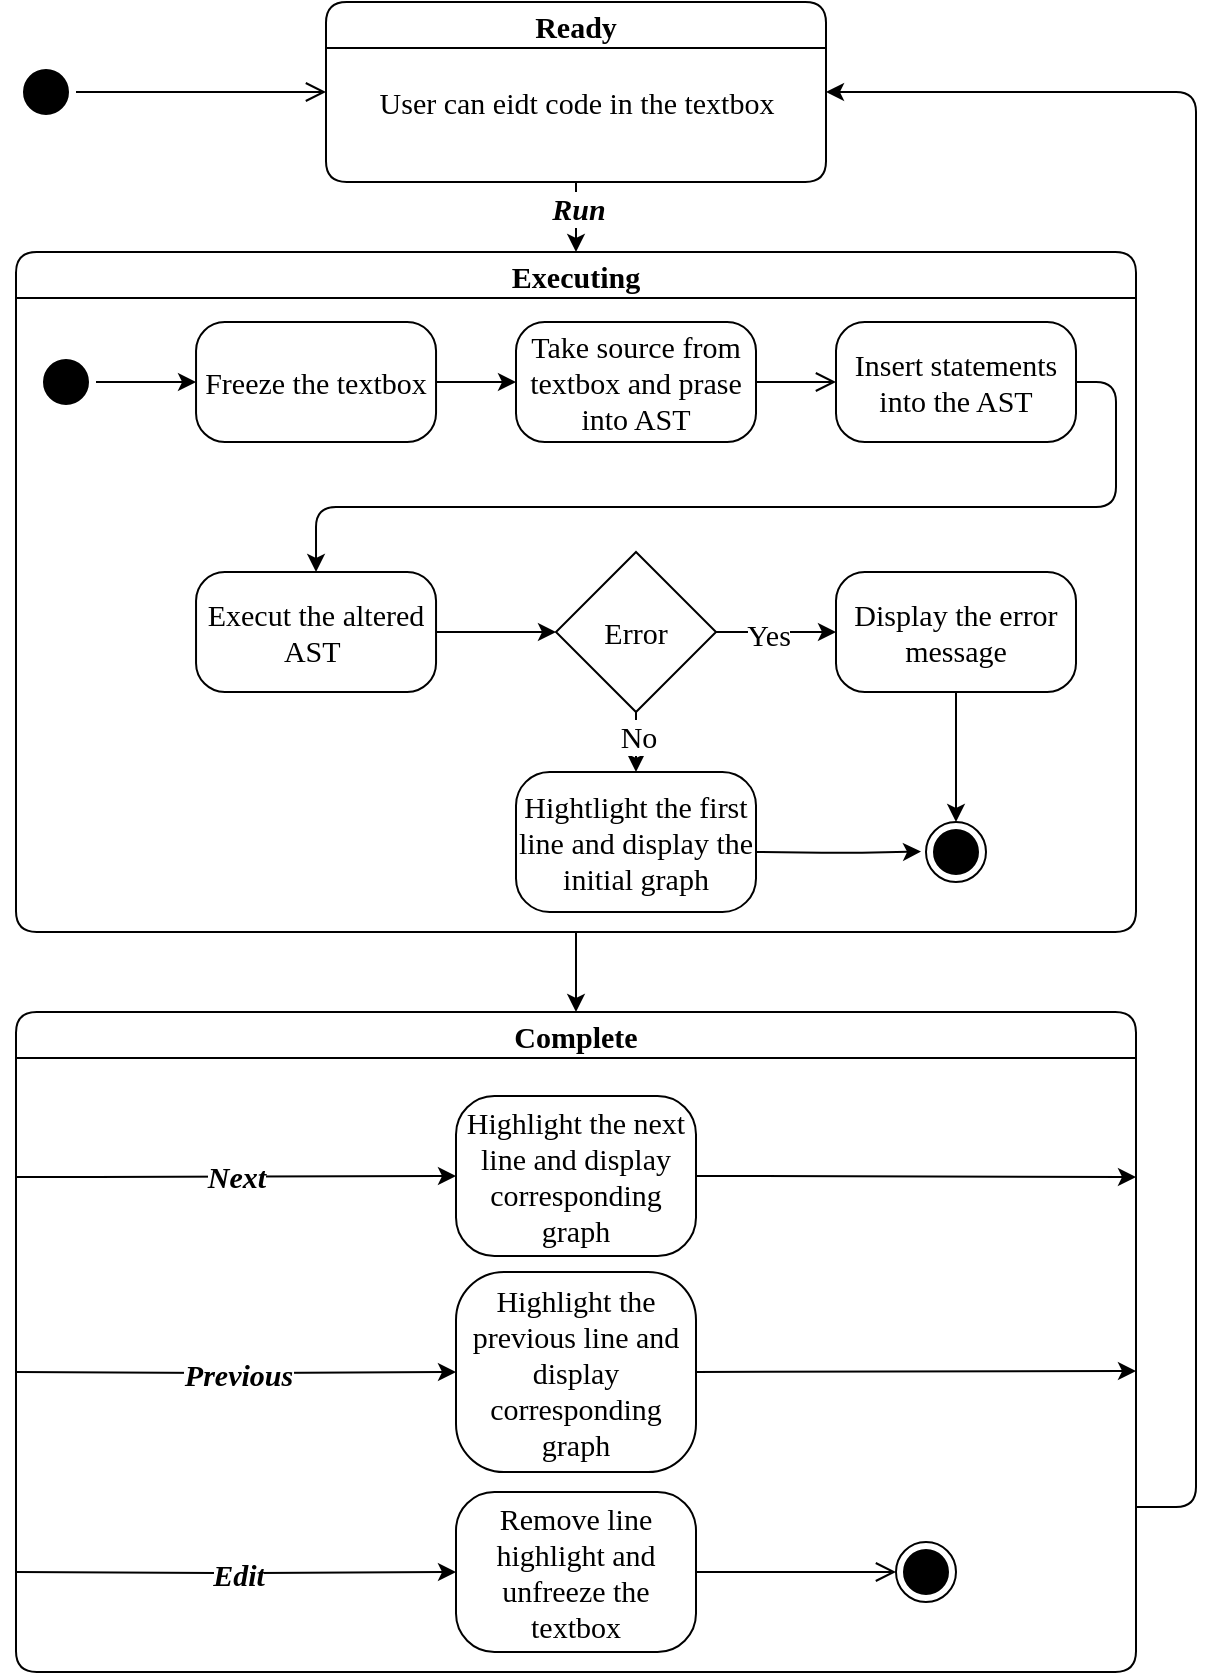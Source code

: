 <mxfile version="17.4.2" type="device"><diagram name="Page-1" id="58cdce13-f638-feb5-8d6f-7d28b1aa9fa0"><mxGraphModel dx="1564" dy="1078" grid="1" gridSize="10" guides="1" tooltips="1" connect="1" arrows="1" fold="1" page="1" pageScale="1" pageWidth="827" pageHeight="1169" background="none" math="0" shadow="0"><root><mxCell id="0"/><mxCell id="1" parent="0"/><mxCell id="382b91b5511bd0f7-1" value="" style="ellipse;html=1;shape=startState;fillColor=#000000;strokeColor=#000000;rounded=1;shadow=0;comic=0;labelBackgroundColor=none;fontFamily=Times New Roman;fontSize=15;fontColor=#000000;align=center;direction=south;" parent="1" vertex="1"><mxGeometry x="130" y="175" width="30" height="30" as="geometry"/></mxCell><mxCell id="Tde7y-EcoZDwXWgr0Hwi-24" style="edgeStyle=orthogonalEdgeStyle;rounded=1;orthogonalLoop=1;jettySize=auto;html=1;fontFamily=Times New Roman;fontSize=15;exitX=0.5;exitY=1;exitDx=0;exitDy=0;entryX=0.5;entryY=0;entryDx=0;entryDy=0;" parent="1" source="I0WuaV7AVh2WzELAoPNg-2" target="2eUdmHk0KPTKun2Y7Vcg-2" edge="1"><mxGeometry relative="1" as="geometry"><mxPoint x="300" y="250" as="sourcePoint"/><mxPoint x="430" y="260" as="targetPoint"/></mxGeometry></mxCell><mxCell id="Tde7y-EcoZDwXWgr0Hwi-27" value="Run" style="edgeLabel;html=1;align=center;verticalAlign=middle;resizable=0;points=[];fontFamily=Times New Roman;fontSize=15;fontStyle=3" parent="Tde7y-EcoZDwXWgr0Hwi-24" vertex="1" connectable="0"><mxGeometry x="-0.265" y="1" relative="1" as="geometry"><mxPoint as="offset"/></mxGeometry></mxCell><mxCell id="Tde7y-EcoZDwXWgr0Hwi-29" style="edgeStyle=orthogonalEdgeStyle;rounded=1;orthogonalLoop=1;jettySize=auto;html=1;exitX=1;exitY=0.75;exitDx=0;exitDy=0;fontFamily=Times New Roman;fontSize=15;entryX=1;entryY=0.5;entryDx=0;entryDy=0;" parent="1" source="2a3bc250acf0617d-7" target="I0WuaV7AVh2WzELAoPNg-2" edge="1"><mxGeometry relative="1" as="geometry"><Array as="points"><mxPoint x="720" y="898"/><mxPoint x="720" y="190"/></Array><mxPoint x="500" y="190" as="targetPoint"/></mxGeometry></mxCell><mxCell id="2a3bc250acf0617d-7" value="Complete" style="swimlane;whiteSpace=wrap;html=1;rounded=1;shadow=0;comic=0;labelBackgroundColor=none;strokeWidth=1;fontFamily=Times New Roman;fontSize=15;align=center;strokeColor=#000000;" parent="1" vertex="1"><mxGeometry x="130" y="650" width="560" height="330" as="geometry"/></mxCell><mxCell id="24f968d109e7d6b4-3" value="" style="ellipse;html=1;shape=endState;fillColor=#000000;strokeColor=#000000;rounded=1;shadow=0;comic=0;labelBackgroundColor=none;fontFamily=Times New Roman;fontSize=15;fontColor=#000000;align=center;" parent="2a3bc250acf0617d-7" vertex="1"><mxGeometry x="440" y="265" width="30" height="30" as="geometry"/></mxCell><mxCell id="3cde6dad864a17aa-1" value="Highlight the previous line and display corresponding graph" style="rounded=1;whiteSpace=wrap;html=1;arcSize=24;shadow=0;comic=0;labelBackgroundColor=none;fontFamily=Times New Roman;fontSize=15;align=center;" parent="2a3bc250acf0617d-7" vertex="1"><mxGeometry x="220" y="130" width="120" height="100" as="geometry"/></mxCell><mxCell id="3cde6dad864a17aa-12" style="edgeStyle=elbowEdgeStyle;html=1;labelBackgroundColor=none;endArrow=open;endSize=8;strokeColor=#000000;fontFamily=Times New Roman;fontSize=15;align=left;entryX=0;entryY=0.5;entryDx=0;entryDy=0;" parent="2a3bc250acf0617d-7" source="3cde6dad864a17aa-2" edge="1" target="24f968d109e7d6b4-3"><mxGeometry relative="1" as="geometry"><mxPoint x="430" y="280" as="targetPoint"/></mxGeometry></mxCell><mxCell id="3cde6dad864a17aa-2" value="Remove line highlight and unfreeze the textbox" style="rounded=1;whiteSpace=wrap;html=1;arcSize=24;shadow=0;comic=0;labelBackgroundColor=none;fontFamily=Times New Roman;fontSize=15;align=center;" parent="2a3bc250acf0617d-7" vertex="1"><mxGeometry x="220" y="240" width="120" height="80" as="geometry"/></mxCell><mxCell id="Tde7y-EcoZDwXWgr0Hwi-8" value="No" style="edgeStyle=orthogonalEdgeStyle;rounded=1;orthogonalLoop=1;jettySize=auto;html=1;exitX=1;exitY=0.5;exitDx=0;exitDy=0;entryX=0;entryY=0.5;entryDx=0;entryDy=0;" parent="2a3bc250acf0617d-7" edge="1"><mxGeometry relative="1" as="geometry"><mxPoint x="275" y="98.75" as="targetPoint"/></mxGeometry></mxCell><mxCell id="Tde7y-EcoZDwXWgr0Hwi-9" value="No" style="edgeStyle=orthogonalEdgeStyle;rounded=1;orthogonalLoop=1;jettySize=auto;html=1;exitX=1;exitY=0.5;exitDx=0;exitDy=0;entryX=0;entryY=0.5;entryDx=0;entryDy=0;" parent="2a3bc250acf0617d-7" edge="1"><mxGeometry relative="1" as="geometry"><mxPoint x="415" y="98.75" as="targetPoint"/></mxGeometry></mxCell><mxCell id="I0WuaV7AVh2WzELAoPNg-29" style="edgeStyle=orthogonalEdgeStyle;rounded=0;orthogonalLoop=1;jettySize=auto;html=1;exitX=1;exitY=0.5;exitDx=0;exitDy=0;entryX=1;entryY=0.25;entryDx=0;entryDy=0;" edge="1" parent="2a3bc250acf0617d-7" source="Tde7y-EcoZDwXWgr0Hwi-4" target="2a3bc250acf0617d-7"><mxGeometry relative="1" as="geometry"><Array as="points"><mxPoint x="360" y="82"/><mxPoint x="520" y="83"/></Array></mxGeometry></mxCell><mxCell id="Tde7y-EcoZDwXWgr0Hwi-4" value="Highlight the next line and display corresponding graph" style="rounded=1;whiteSpace=wrap;html=1;arcSize=24;shadow=0;comic=0;labelBackgroundColor=none;fontFamily=Times New Roman;fontSize=15;align=center;" parent="2a3bc250acf0617d-7" vertex="1"><mxGeometry x="220" y="42" width="120" height="80" as="geometry"/></mxCell><mxCell id="Tde7y-EcoZDwXWgr0Hwi-33" value="Next" style="edgeStyle=orthogonalEdgeStyle;rounded=1;orthogonalLoop=1;jettySize=auto;html=1;fontFamily=Times New Roman;fontSize=15;fontStyle=3;exitX=0;exitY=0.25;exitDx=0;exitDy=0;entryX=0;entryY=0.5;entryDx=0;entryDy=0;" parent="2a3bc250acf0617d-7" source="2a3bc250acf0617d-7" target="Tde7y-EcoZDwXWgr0Hwi-4" edge="1"><mxGeometry relative="1" as="geometry"><mxPoint x="50" y="70" as="sourcePoint"/><mxPoint x="200" y="90" as="targetPoint"/><Array as="points"><mxPoint x="30" y="83"/><mxPoint x="160" y="82"/></Array></mxGeometry></mxCell><mxCell id="Tde7y-EcoZDwXWgr0Hwi-34" value="Previous" style="edgeStyle=orthogonalEdgeStyle;rounded=1;orthogonalLoop=1;jettySize=auto;html=1;fontFamily=Times New Roman;fontSize=15;fontStyle=3" parent="2a3bc250acf0617d-7" target="3cde6dad864a17aa-1" edge="1"><mxGeometry relative="1" as="geometry"><mxPoint y="180" as="sourcePoint"/></mxGeometry></mxCell><mxCell id="Tde7y-EcoZDwXWgr0Hwi-35" value="Edit" style="edgeStyle=orthogonalEdgeStyle;rounded=1;orthogonalLoop=1;jettySize=auto;html=1;fontFamily=Times New Roman;fontSize=15;fontStyle=3" parent="2a3bc250acf0617d-7" target="3cde6dad864a17aa-2" edge="1"><mxGeometry relative="1" as="geometry"><mxPoint y="280" as="sourcePoint"/></mxGeometry></mxCell><mxCell id="2a3bc250acf0617d-9" style="edgeStyle=orthogonalEdgeStyle;html=1;labelBackgroundColor=none;endArrow=open;endSize=8;strokeColor=#000000;fontFamily=Times New Roman;fontSize=15;align=left;entryX=0;entryY=0.5;entryDx=0;entryDy=0;" parent="1" source="382b91b5511bd0f7-1" target="I0WuaV7AVh2WzELAoPNg-2" edge="1"><mxGeometry relative="1" as="geometry"><mxPoint x="210" y="190" as="targetPoint"/></mxGeometry></mxCell><mxCell id="Tde7y-EcoZDwXWgr0Hwi-25" style="edgeStyle=orthogonalEdgeStyle;rounded=1;orthogonalLoop=1;jettySize=auto;html=1;exitX=0.5;exitY=1;exitDx=0;exitDy=0;entryX=0.5;entryY=0;entryDx=0;entryDy=0;fontFamily=Times New Roman;fontSize=15;" parent="1" source="2eUdmHk0KPTKun2Y7Vcg-2" target="2a3bc250acf0617d-7" edge="1"><mxGeometry relative="1" as="geometry"/></mxCell><mxCell id="2eUdmHk0KPTKun2Y7Vcg-2" value="Executing" style="swimlane;whiteSpace=wrap;html=1;rounded=1;shadow=0;comic=0;labelBackgroundColor=none;strokeWidth=1;fontFamily=Times New Roman;fontSize=15;align=center;strokeColor=#000000;" parent="1" vertex="1"><mxGeometry x="130" y="270" width="560" height="340" as="geometry"/></mxCell><mxCell id="2eUdmHk0KPTKun2Y7Vcg-3" style="edgeStyle=elbowEdgeStyle;html=1;labelBackgroundColor=none;endArrow=open;endSize=8;strokeColor=#000000;fontFamily=Times New Roman;fontSize=15;align=left;" parent="2eUdmHk0KPTKun2Y7Vcg-2" source="2eUdmHk0KPTKun2Y7Vcg-4" target="2eUdmHk0KPTKun2Y7Vcg-9" edge="1"><mxGeometry relative="1" as="geometry"/></mxCell><mxCell id="2eUdmHk0KPTKun2Y7Vcg-4" value="Take source from textbox and prase into AST" style="rounded=1;whiteSpace=wrap;html=1;arcSize=24;shadow=0;comic=0;labelBackgroundColor=none;fontFamily=Times New Roman;fontSize=15;align=center;" parent="2eUdmHk0KPTKun2Y7Vcg-2" vertex="1"><mxGeometry x="250" y="35" width="120" height="60" as="geometry"/></mxCell><mxCell id="2eUdmHk0KPTKun2Y7Vcg-5" value="" style="ellipse;html=1;shape=endState;fillColor=#000000;strokeColor=#000000;rounded=1;shadow=0;comic=0;labelBackgroundColor=none;fontFamily=Times New Roman;fontSize=15;fontColor=#000000;align=center;" parent="2eUdmHk0KPTKun2Y7Vcg-2" vertex="1"><mxGeometry x="455" y="285" width="30" height="30" as="geometry"/></mxCell><mxCell id="Tde7y-EcoZDwXWgr0Hwi-22" value="" style="edgeStyle=orthogonalEdgeStyle;rounded=1;orthogonalLoop=1;jettySize=auto;html=1;fontFamily=Times New Roman;fontSize=15;" parent="2eUdmHk0KPTKun2Y7Vcg-2" source="2eUdmHk0KPTKun2Y7Vcg-7" target="Tde7y-EcoZDwXWgr0Hwi-19" edge="1"><mxGeometry relative="1" as="geometry"/></mxCell><mxCell id="2eUdmHk0KPTKun2Y7Vcg-7" value="" style="ellipse;html=1;shape=startState;fillColor=#000000;strokeColor=#000000;rounded=1;shadow=0;comic=0;labelBackgroundColor=none;fontFamily=Times New Roman;fontSize=15;fontColor=#000000;align=center;direction=south;" parent="2eUdmHk0KPTKun2Y7Vcg-2" vertex="1"><mxGeometry x="10" y="50" width="30" height="30" as="geometry"/></mxCell><mxCell id="06YyRmBMOutuQpDxVSmO-3" style="edgeStyle=orthogonalEdgeStyle;rounded=1;orthogonalLoop=1;jettySize=auto;html=1;exitX=1;exitY=0.5;exitDx=0;exitDy=0;entryX=0.5;entryY=0;entryDx=0;entryDy=0;fontFamily=Times New Roman;fontSize=15;" parent="2eUdmHk0KPTKun2Y7Vcg-2" source="2eUdmHk0KPTKun2Y7Vcg-9" target="2eUdmHk0KPTKun2Y7Vcg-11" edge="1"><mxGeometry relative="1" as="geometry"/></mxCell><mxCell id="2eUdmHk0KPTKun2Y7Vcg-9" value="Insert statements into the AST" style="rounded=1;whiteSpace=wrap;html=1;arcSize=24;shadow=0;comic=0;labelBackgroundColor=none;fontFamily=Times New Roman;fontSize=15;align=center;" parent="2eUdmHk0KPTKun2Y7Vcg-2" vertex="1"><mxGeometry x="410" y="35" width="120" height="60" as="geometry"/></mxCell><mxCell id="2eUdmHk0KPTKun2Y7Vcg-17" style="edgeStyle=orthogonalEdgeStyle;rounded=1;orthogonalLoop=1;jettySize=auto;html=1;exitX=1;exitY=0.5;exitDx=0;exitDy=0;entryX=0;entryY=0.5;entryDx=0;entryDy=0;strokeColor=#000000;fontFamily=Times New Roman;fontSize=15;" parent="2eUdmHk0KPTKun2Y7Vcg-2" source="2eUdmHk0KPTKun2Y7Vcg-11" target="2eUdmHk0KPTKun2Y7Vcg-15" edge="1"><mxGeometry relative="1" as="geometry"><mxPoint x="220" y="190" as="sourcePoint"/></mxGeometry></mxCell><mxCell id="2eUdmHk0KPTKun2Y7Vcg-11" value="Execut the altered AST&amp;nbsp;" style="rounded=1;whiteSpace=wrap;html=1;arcSize=24;shadow=0;comic=0;labelBackgroundColor=none;fontFamily=Times New Roman;fontSize=15;align=center;" parent="2eUdmHk0KPTKun2Y7Vcg-2" vertex="1"><mxGeometry x="90.02" y="160" width="120" height="60" as="geometry"/></mxCell><mxCell id="06YyRmBMOutuQpDxVSmO-2" style="edgeStyle=orthogonalEdgeStyle;rounded=1;orthogonalLoop=1;jettySize=auto;html=1;exitX=0.5;exitY=1;exitDx=0;exitDy=0;entryX=0.5;entryY=0;entryDx=0;entryDy=0;fontFamily=Times New Roman;fontSize=15;" parent="2eUdmHk0KPTKun2Y7Vcg-2" source="2eUdmHk0KPTKun2Y7Vcg-13" target="2eUdmHk0KPTKun2Y7Vcg-5" edge="1"><mxGeometry relative="1" as="geometry"/></mxCell><mxCell id="2eUdmHk0KPTKun2Y7Vcg-13" value="Display the error message" style="rounded=1;whiteSpace=wrap;html=1;arcSize=24;shadow=0;comic=0;labelBackgroundColor=none;fontFamily=Times New Roman;fontSize=15;align=center;" parent="2eUdmHk0KPTKun2Y7Vcg-2" vertex="1"><mxGeometry x="410" y="160" width="120" height="60" as="geometry"/></mxCell><mxCell id="2eUdmHk0KPTKun2Y7Vcg-16" style="edgeStyle=orthogonalEdgeStyle;rounded=1;orthogonalLoop=1;jettySize=auto;html=1;exitX=1;exitY=0.5;exitDx=0;exitDy=0;strokeColor=#000000;fontFamily=Times New Roman;fontSize=15;" parent="2eUdmHk0KPTKun2Y7Vcg-2" source="2eUdmHk0KPTKun2Y7Vcg-15" target="2eUdmHk0KPTKun2Y7Vcg-13" edge="1"><mxGeometry relative="1" as="geometry"/></mxCell><mxCell id="06YyRmBMOutuQpDxVSmO-4" value="Yes" style="edgeLabel;html=1;align=center;verticalAlign=middle;resizable=0;points=[];fontFamily=Times New Roman;fontSize=15;" parent="2eUdmHk0KPTKun2Y7Vcg-16" vertex="1" connectable="0"><mxGeometry x="-0.145" y="-1" relative="1" as="geometry"><mxPoint as="offset"/></mxGeometry></mxCell><mxCell id="2eUdmHk0KPTKun2Y7Vcg-20" style="edgeStyle=orthogonalEdgeStyle;rounded=1;orthogonalLoop=1;jettySize=auto;html=1;exitX=0.5;exitY=1;exitDx=0;exitDy=0;strokeColor=#000000;entryX=0.5;entryY=0;entryDx=0;entryDy=0;fontFamily=Times New Roman;fontSize=15;" parent="2eUdmHk0KPTKun2Y7Vcg-2" source="2eUdmHk0KPTKun2Y7Vcg-15" target="2eUdmHk0KPTKun2Y7Vcg-19" edge="1"><mxGeometry relative="1" as="geometry"><mxPoint x="360" y="230" as="targetPoint"/></mxGeometry></mxCell><mxCell id="06YyRmBMOutuQpDxVSmO-5" value="No" style="edgeLabel;html=1;align=center;verticalAlign=middle;resizable=0;points=[];fontFamily=Times New Roman;fontSize=15;" parent="2eUdmHk0KPTKun2Y7Vcg-20" vertex="1" connectable="0"><mxGeometry x="-0.186" y="1" relative="1" as="geometry"><mxPoint as="offset"/></mxGeometry></mxCell><mxCell id="2eUdmHk0KPTKun2Y7Vcg-15" value="Error" style="rhombus;whiteSpace=wrap;html=1;strokeColor=#000000;fontFamily=Times New Roman;fontSize=15;" parent="2eUdmHk0KPTKun2Y7Vcg-2" vertex="1"><mxGeometry x="270" y="150" width="80" height="80" as="geometry"/></mxCell><mxCell id="2eUdmHk0KPTKun2Y7Vcg-21" style="edgeStyle=orthogonalEdgeStyle;rounded=1;orthogonalLoop=1;jettySize=auto;html=1;exitX=1;exitY=0.5;exitDx=0;exitDy=0;entryX=-0.083;entryY=0.493;entryDx=0;entryDy=0;strokeColor=#000000;entryPerimeter=0;fontFamily=Times New Roman;fontSize=15;" parent="2eUdmHk0KPTKun2Y7Vcg-2" target="2eUdmHk0KPTKun2Y7Vcg-5" edge="1"><mxGeometry relative="1" as="geometry"><mxPoint x="370" y="300" as="sourcePoint"/></mxGeometry></mxCell><mxCell id="2eUdmHk0KPTKun2Y7Vcg-19" value="Hightlight the first line and display the initial graph" style="rounded=1;whiteSpace=wrap;html=1;arcSize=24;shadow=0;comic=0;labelBackgroundColor=none;fontFamily=Times New Roman;fontSize=15;align=center;" parent="2eUdmHk0KPTKun2Y7Vcg-2" vertex="1"><mxGeometry x="250" y="260" width="120" height="70" as="geometry"/></mxCell><mxCell id="Tde7y-EcoZDwXWgr0Hwi-20" value="" style="edgeStyle=orthogonalEdgeStyle;rounded=1;orthogonalLoop=1;jettySize=auto;html=1;fontFamily=Times New Roman;fontSize=15;" parent="2eUdmHk0KPTKun2Y7Vcg-2" source="Tde7y-EcoZDwXWgr0Hwi-19" target="2eUdmHk0KPTKun2Y7Vcg-4" edge="1"><mxGeometry relative="1" as="geometry"/></mxCell><mxCell id="Tde7y-EcoZDwXWgr0Hwi-19" value="Freeze the textbox" style="rounded=1;whiteSpace=wrap;html=1;arcSize=24;shadow=0;comic=0;labelBackgroundColor=none;fontFamily=Times New Roman;fontSize=15;align=center;" parent="2eUdmHk0KPTKun2Y7Vcg-2" vertex="1"><mxGeometry x="90.02" y="35" width="120" height="60" as="geometry"/></mxCell><mxCell id="I0WuaV7AVh2WzELAoPNg-2" value="Ready" style="swimlane;whiteSpace=wrap;html=1;rounded=1;shadow=0;comic=0;labelBackgroundColor=none;strokeWidth=1;fontFamily=Times New Roman;fontSize=15;align=center;strokeColor=#000000;" vertex="1" parent="1"><mxGeometry x="285" y="145" width="250" height="90" as="geometry"/></mxCell><mxCell id="I0WuaV7AVh2WzELAoPNg-8" style="edgeStyle=orthogonalEdgeStyle;rounded=1;orthogonalLoop=1;jettySize=auto;html=1;exitX=1;exitY=0.5;exitDx=0;exitDy=0;entryX=0.5;entryY=0;entryDx=0;entryDy=0;fontFamily=Times New Roman;fontSize=15;" edge="1" parent="I0WuaV7AVh2WzELAoPNg-2" target="I0WuaV7AVh2WzELAoPNg-11"><mxGeometry relative="1" as="geometry"><mxPoint x="530" y="65" as="sourcePoint"/></mxGeometry></mxCell><mxCell id="I0WuaV7AVh2WzELAoPNg-23" value="&lt;span style=&quot;font-family: &amp;#34;times new roman&amp;#34; ; font-size: 15px&quot;&gt;User can eidt code in the textbox&lt;/span&gt;" style="text;html=1;align=center;verticalAlign=middle;resizable=0;points=[];autosize=1;strokeColor=none;fillColor=none;" vertex="1" parent="I0WuaV7AVh2WzELAoPNg-2"><mxGeometry x="20" y="40" width="210" height="20" as="geometry"/></mxCell><mxCell id="I0WuaV7AVh2WzELAoPNg-27" style="edgeStyle=orthogonalEdgeStyle;rounded=0;orthogonalLoop=1;jettySize=auto;html=1;exitX=1;exitY=0.5;exitDx=0;exitDy=0;" edge="1" parent="1" source="3cde6dad864a17aa-1"><mxGeometry relative="1" as="geometry"><mxPoint x="690" y="829.529" as="targetPoint"/></mxGeometry></mxCell></root></mxGraphModel></diagram></mxfile>